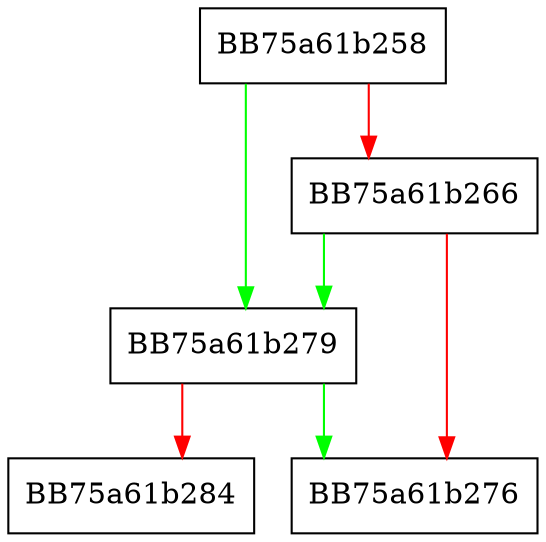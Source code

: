 digraph IsMine {
  node [shape="box"];
  graph [splines=ortho];
  BB75a61b258 -> BB75a61b279 [color="green"];
  BB75a61b258 -> BB75a61b266 [color="red"];
  BB75a61b266 -> BB75a61b279 [color="green"];
  BB75a61b266 -> BB75a61b276 [color="red"];
  BB75a61b279 -> BB75a61b276 [color="green"];
  BB75a61b279 -> BB75a61b284 [color="red"];
}